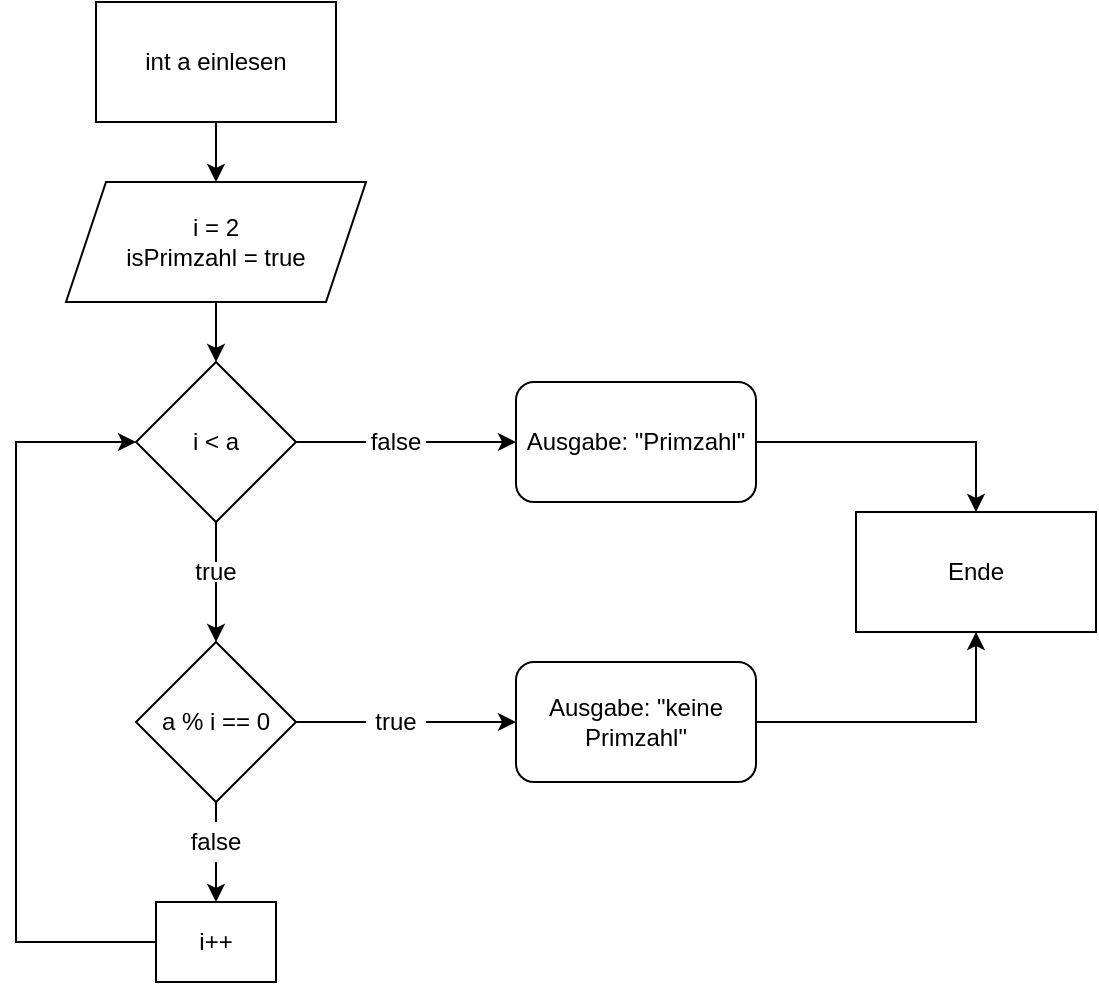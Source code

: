 <mxfile version="15.5.6" type="device"><diagram id="C5RBs43oDa-KdzZeNtuy" name="Page-1"><mxGraphModel dx="1382" dy="764" grid="1" gridSize="10" guides="1" tooltips="1" connect="1" arrows="1" fold="1" page="1" pageScale="1" pageWidth="827" pageHeight="1169" math="0" shadow="0"><root><mxCell id="WIyWlLk6GJQsqaUBKTNV-0"/><mxCell id="WIyWlLk6GJQsqaUBKTNV-1" parent="WIyWlLk6GJQsqaUBKTNV-0"/><mxCell id="LYKTDBk7t3pBvkh-dJDO-0" value="int a einlesen" style="rounded=0;whiteSpace=wrap;html=1;" vertex="1" parent="WIyWlLk6GJQsqaUBKTNV-1"><mxGeometry x="200" y="20" width="120" height="60" as="geometry"/></mxCell><mxCell id="LYKTDBk7t3pBvkh-dJDO-1" value="i = 2&lt;br&gt;isPrimzahl = true" style="shape=parallelogram;perimeter=parallelogramPerimeter;whiteSpace=wrap;html=1;fixedSize=1;" vertex="1" parent="WIyWlLk6GJQsqaUBKTNV-1"><mxGeometry x="185" y="110" width="150" height="60" as="geometry"/></mxCell><mxCell id="LYKTDBk7t3pBvkh-dJDO-2" value="i &amp;lt; a" style="rhombus;whiteSpace=wrap;html=1;" vertex="1" parent="WIyWlLk6GJQsqaUBKTNV-1"><mxGeometry x="220" y="200" width="80" height="80" as="geometry"/></mxCell><mxCell id="LYKTDBk7t3pBvkh-dJDO-5" value="" style="endArrow=classic;html=1;rounded=0;exitX=0.5;exitY=1;exitDx=0;exitDy=0;entryX=0.5;entryY=0;entryDx=0;entryDy=0;" edge="1" parent="WIyWlLk6GJQsqaUBKTNV-1" source="LYKTDBk7t3pBvkh-dJDO-0" target="LYKTDBk7t3pBvkh-dJDO-1"><mxGeometry width="50" height="50" relative="1" as="geometry"><mxPoint x="270" y="300" as="sourcePoint"/><mxPoint x="320" y="250" as="targetPoint"/></mxGeometry></mxCell><mxCell id="LYKTDBk7t3pBvkh-dJDO-6" value="" style="endArrow=classic;html=1;rounded=0;entryX=0.5;entryY=0;entryDx=0;entryDy=0;exitX=0.5;exitY=1;exitDx=0;exitDy=0;" edge="1" parent="WIyWlLk6GJQsqaUBKTNV-1" source="LYKTDBk7t3pBvkh-dJDO-1" target="LYKTDBk7t3pBvkh-dJDO-2"><mxGeometry width="50" height="50" relative="1" as="geometry"><mxPoint x="270" y="300" as="sourcePoint"/><mxPoint x="320" y="250" as="targetPoint"/></mxGeometry></mxCell><mxCell id="LYKTDBk7t3pBvkh-dJDO-7" value="" style="endArrow=classic;html=1;rounded=0;exitX=0.5;exitY=1;exitDx=0;exitDy=0;entryX=0.5;entryY=0;entryDx=0;entryDy=0;startArrow=none;" edge="1" parent="WIyWlLk6GJQsqaUBKTNV-1" source="LYKTDBk7t3pBvkh-dJDO-20" target="LYKTDBk7t3pBvkh-dJDO-9"><mxGeometry width="50" height="50" relative="1" as="geometry"><mxPoint x="270" y="300" as="sourcePoint"/><mxPoint x="260" y="310" as="targetPoint"/></mxGeometry></mxCell><mxCell id="LYKTDBk7t3pBvkh-dJDO-9" value="a % i == 0" style="rhombus;whiteSpace=wrap;html=1;" vertex="1" parent="WIyWlLk6GJQsqaUBKTNV-1"><mxGeometry x="220" y="340" width="80" height="80" as="geometry"/></mxCell><mxCell id="LYKTDBk7t3pBvkh-dJDO-10" value="Ausgabe: &quot;keine Primzahl&quot;" style="rounded=1;whiteSpace=wrap;html=1;" vertex="1" parent="WIyWlLk6GJQsqaUBKTNV-1"><mxGeometry x="410" y="350" width="120" height="60" as="geometry"/></mxCell><mxCell id="LYKTDBk7t3pBvkh-dJDO-11" value="" style="endArrow=classic;html=1;rounded=0;exitX=1;exitY=0.5;exitDx=0;exitDy=0;entryX=0;entryY=0.5;entryDx=0;entryDy=0;startArrow=none;" edge="1" parent="WIyWlLk6GJQsqaUBKTNV-1" source="LYKTDBk7t3pBvkh-dJDO-22" target="LYKTDBk7t3pBvkh-dJDO-10"><mxGeometry width="50" height="50" relative="1" as="geometry"><mxPoint x="270" y="330" as="sourcePoint"/><mxPoint x="320" y="280" as="targetPoint"/></mxGeometry></mxCell><mxCell id="LYKTDBk7t3pBvkh-dJDO-12" value="i++" style="rounded=0;whiteSpace=wrap;html=1;" vertex="1" parent="WIyWlLk6GJQsqaUBKTNV-1"><mxGeometry x="230" y="470" width="60" height="40" as="geometry"/></mxCell><mxCell id="LYKTDBk7t3pBvkh-dJDO-13" value="" style="endArrow=classic;html=1;rounded=0;exitX=0.5;exitY=1;exitDx=0;exitDy=0;entryX=0.5;entryY=0;entryDx=0;entryDy=0;startArrow=none;" edge="1" parent="WIyWlLk6GJQsqaUBKTNV-1" source="LYKTDBk7t3pBvkh-dJDO-27" target="LYKTDBk7t3pBvkh-dJDO-12"><mxGeometry width="50" height="50" relative="1" as="geometry"><mxPoint x="270" y="330" as="sourcePoint"/><mxPoint x="320" y="280" as="targetPoint"/></mxGeometry></mxCell><mxCell id="LYKTDBk7t3pBvkh-dJDO-15" value="" style="endArrow=classic;html=1;rounded=0;exitX=0;exitY=0.5;exitDx=0;exitDy=0;entryX=0;entryY=0.5;entryDx=0;entryDy=0;" edge="1" parent="WIyWlLk6GJQsqaUBKTNV-1" source="LYKTDBk7t3pBvkh-dJDO-12" target="LYKTDBk7t3pBvkh-dJDO-2"><mxGeometry width="50" height="50" relative="1" as="geometry"><mxPoint x="270" y="300" as="sourcePoint"/><mxPoint x="320" y="250" as="targetPoint"/><Array as="points"><mxPoint x="160" y="490"/><mxPoint x="160" y="240"/></Array></mxGeometry></mxCell><mxCell id="LYKTDBk7t3pBvkh-dJDO-16" value="Ausgabe: &quot;Primzahl&quot;" style="rounded=1;whiteSpace=wrap;html=1;" vertex="1" parent="WIyWlLk6GJQsqaUBKTNV-1"><mxGeometry x="410" y="210" width="120" height="60" as="geometry"/></mxCell><mxCell id="LYKTDBk7t3pBvkh-dJDO-17" value="" style="endArrow=classic;html=1;rounded=0;exitX=1;exitY=0.5;exitDx=0;exitDy=0;entryX=0;entryY=0.5;entryDx=0;entryDy=0;startArrow=none;" edge="1" parent="WIyWlLk6GJQsqaUBKTNV-1" source="LYKTDBk7t3pBvkh-dJDO-18" target="LYKTDBk7t3pBvkh-dJDO-16"><mxGeometry width="50" height="50" relative="1" as="geometry"><mxPoint x="270" y="300" as="sourcePoint"/><mxPoint x="320" y="250" as="targetPoint"/></mxGeometry></mxCell><mxCell id="LYKTDBk7t3pBvkh-dJDO-18" value="false" style="text;html=1;strokeColor=none;fillColor=none;align=center;verticalAlign=middle;whiteSpace=wrap;rounded=0;" vertex="1" parent="WIyWlLk6GJQsqaUBKTNV-1"><mxGeometry x="335" y="225" width="30" height="30" as="geometry"/></mxCell><mxCell id="LYKTDBk7t3pBvkh-dJDO-19" value="" style="endArrow=none;html=1;rounded=0;exitX=1;exitY=0.5;exitDx=0;exitDy=0;entryX=0;entryY=0.5;entryDx=0;entryDy=0;" edge="1" parent="WIyWlLk6GJQsqaUBKTNV-1" source="LYKTDBk7t3pBvkh-dJDO-2" target="LYKTDBk7t3pBvkh-dJDO-18"><mxGeometry width="50" height="50" relative="1" as="geometry"><mxPoint x="300" y="240" as="sourcePoint"/><mxPoint x="410" y="240" as="targetPoint"/></mxGeometry></mxCell><mxCell id="LYKTDBk7t3pBvkh-dJDO-20" value="true" style="text;html=1;strokeColor=none;fillColor=none;align=center;verticalAlign=middle;whiteSpace=wrap;rounded=0;" vertex="1" parent="WIyWlLk6GJQsqaUBKTNV-1"><mxGeometry x="230" y="300" width="60" height="10" as="geometry"/></mxCell><mxCell id="LYKTDBk7t3pBvkh-dJDO-21" value="" style="endArrow=none;html=1;rounded=0;exitX=0.5;exitY=1;exitDx=0;exitDy=0;entryX=0.5;entryY=0;entryDx=0;entryDy=0;" edge="1" parent="WIyWlLk6GJQsqaUBKTNV-1" source="LYKTDBk7t3pBvkh-dJDO-2" target="LYKTDBk7t3pBvkh-dJDO-20"><mxGeometry width="50" height="50" relative="1" as="geometry"><mxPoint x="260" y="280" as="sourcePoint"/><mxPoint x="260" y="340" as="targetPoint"/></mxGeometry></mxCell><mxCell id="LYKTDBk7t3pBvkh-dJDO-22" value="true" style="text;html=1;strokeColor=none;fillColor=none;align=center;verticalAlign=middle;whiteSpace=wrap;rounded=0;" vertex="1" parent="WIyWlLk6GJQsqaUBKTNV-1"><mxGeometry x="335" y="365" width="30" height="30" as="geometry"/></mxCell><mxCell id="LYKTDBk7t3pBvkh-dJDO-23" value="" style="endArrow=none;html=1;rounded=0;exitX=1;exitY=0.5;exitDx=0;exitDy=0;entryX=0;entryY=0.5;entryDx=0;entryDy=0;" edge="1" parent="WIyWlLk6GJQsqaUBKTNV-1" source="LYKTDBk7t3pBvkh-dJDO-9" target="LYKTDBk7t3pBvkh-dJDO-22"><mxGeometry width="50" height="50" relative="1" as="geometry"><mxPoint x="300" y="380" as="sourcePoint"/><mxPoint x="410" y="380" as="targetPoint"/></mxGeometry></mxCell><mxCell id="LYKTDBk7t3pBvkh-dJDO-24" value="Ende" style="rounded=0;whiteSpace=wrap;html=1;" vertex="1" parent="WIyWlLk6GJQsqaUBKTNV-1"><mxGeometry x="580" y="275" width="120" height="60" as="geometry"/></mxCell><mxCell id="LYKTDBk7t3pBvkh-dJDO-25" value="" style="endArrow=classic;html=1;rounded=0;exitX=1;exitY=0.5;exitDx=0;exitDy=0;entryX=0.5;entryY=0;entryDx=0;entryDy=0;" edge="1" parent="WIyWlLk6GJQsqaUBKTNV-1" source="LYKTDBk7t3pBvkh-dJDO-16" target="LYKTDBk7t3pBvkh-dJDO-24"><mxGeometry width="50" height="50" relative="1" as="geometry"><mxPoint x="270" y="390" as="sourcePoint"/><mxPoint x="320" y="340" as="targetPoint"/><Array as="points"><mxPoint x="640" y="240"/></Array></mxGeometry></mxCell><mxCell id="LYKTDBk7t3pBvkh-dJDO-26" value="" style="endArrow=classic;html=1;rounded=0;exitX=1;exitY=0.5;exitDx=0;exitDy=0;entryX=0.5;entryY=1;entryDx=0;entryDy=0;" edge="1" parent="WIyWlLk6GJQsqaUBKTNV-1" source="LYKTDBk7t3pBvkh-dJDO-10" target="LYKTDBk7t3pBvkh-dJDO-24"><mxGeometry width="50" height="50" relative="1" as="geometry"><mxPoint x="270" y="390" as="sourcePoint"/><mxPoint x="320" y="340" as="targetPoint"/><Array as="points"><mxPoint x="640" y="380"/></Array></mxGeometry></mxCell><mxCell id="LYKTDBk7t3pBvkh-dJDO-27" value="false" style="text;html=1;strokeColor=none;fillColor=none;align=center;verticalAlign=middle;whiteSpace=wrap;rounded=0;" vertex="1" parent="WIyWlLk6GJQsqaUBKTNV-1"><mxGeometry x="230" y="430" width="60" height="20" as="geometry"/></mxCell><mxCell id="LYKTDBk7t3pBvkh-dJDO-28" value="" style="endArrow=none;html=1;rounded=0;exitX=0.5;exitY=1;exitDx=0;exitDy=0;entryX=0.5;entryY=0;entryDx=0;entryDy=0;" edge="1" parent="WIyWlLk6GJQsqaUBKTNV-1" source="LYKTDBk7t3pBvkh-dJDO-9" target="LYKTDBk7t3pBvkh-dJDO-27"><mxGeometry width="50" height="50" relative="1" as="geometry"><mxPoint x="260" y="420" as="sourcePoint"/><mxPoint x="260" y="470" as="targetPoint"/></mxGeometry></mxCell></root></mxGraphModel></diagram></mxfile>